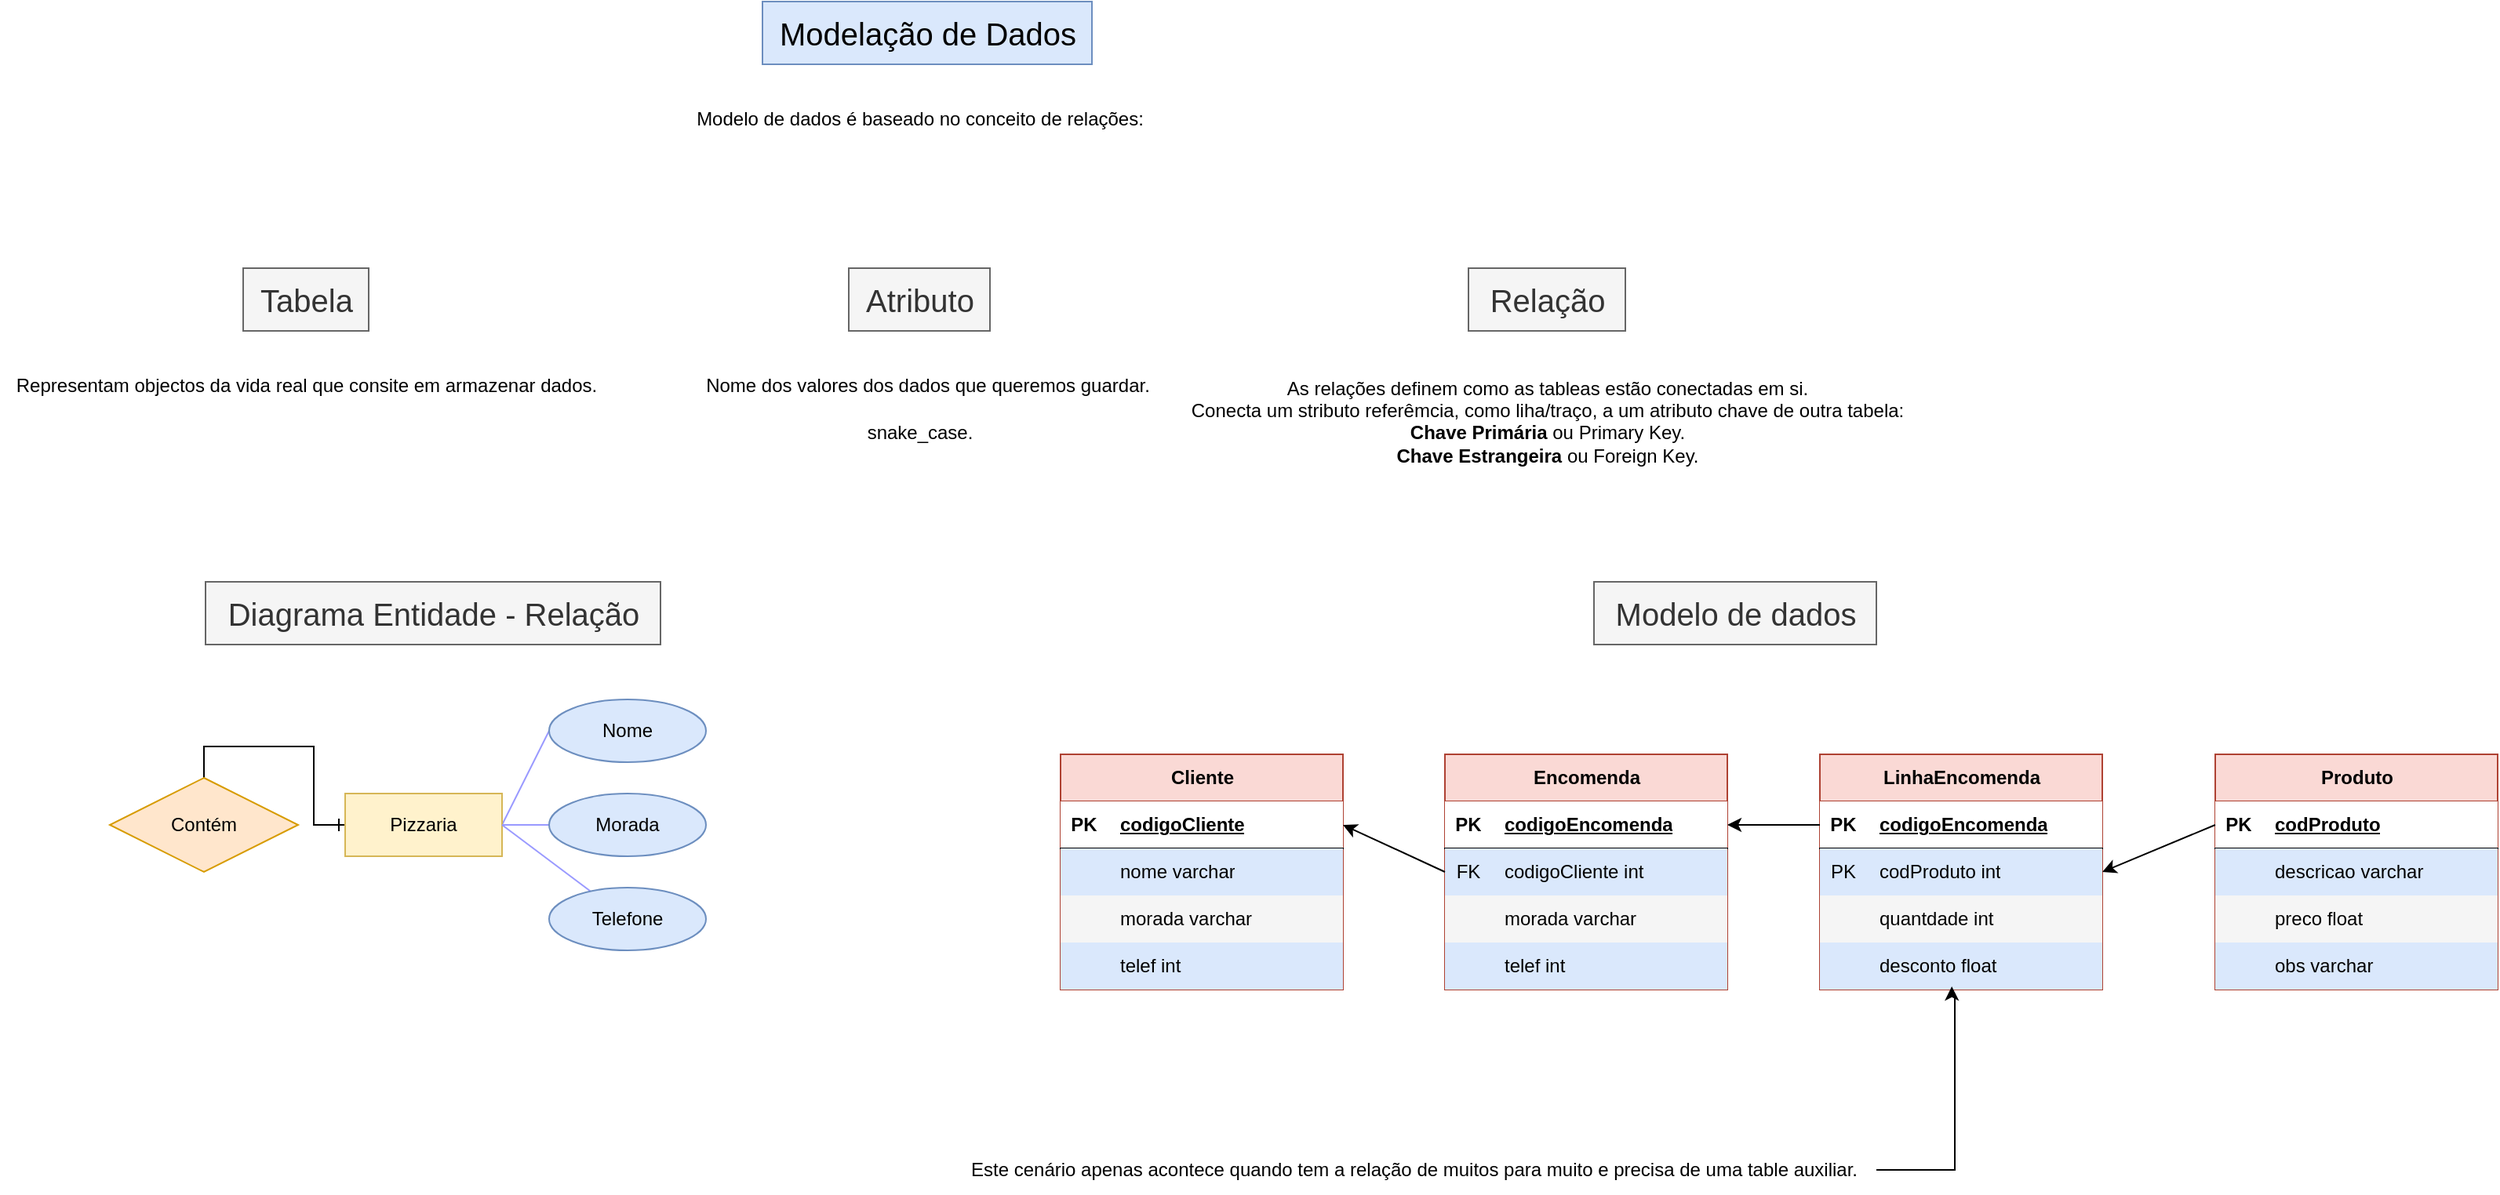 <mxfile version="24.7.10">
  <diagram name="Página-1" id="DbJAgH3h_GtladmtDJ87">
    <mxGraphModel dx="2261" dy="772" grid="1" gridSize="10" guides="1" tooltips="1" connect="1" arrows="1" fold="1" page="1" pageScale="1" pageWidth="827" pageHeight="1169" math="0" shadow="0">
      <root>
        <mxCell id="0" />
        <mxCell id="1" parent="0" />
        <mxCell id="FdVEEAWy1tMdx82FZ4Gj-1" value="&lt;span style=&quot;font-size: 20px;&quot;&gt;Modelação de Dados&lt;/span&gt;" style="text;html=1;align=center;verticalAlign=middle;resizable=0;points=[];autosize=1;rounded=0;glass=0;rotation=0;fillColor=#dae8fc;strokeColor=#6c8ebf;" vertex="1" parent="1">
          <mxGeometry x="450" y="30" width="210" height="40" as="geometry" />
        </mxCell>
        <mxCell id="FdVEEAWy1tMdx82FZ4Gj-2" value="Modelo de dados é baseado no conceito de relações:" style="text;html=1;align=center;verticalAlign=middle;resizable=0;points=[];autosize=1;" vertex="1" parent="1">
          <mxGeometry x="395" y="90" width="310" height="30" as="geometry" />
        </mxCell>
        <mxCell id="FdVEEAWy1tMdx82FZ4Gj-3" value="&lt;span style=&quot;font-size: 20px;&quot;&gt;Tabela&lt;/span&gt;" style="text;html=1;align=center;verticalAlign=middle;resizable=0;points=[];autosize=1;rounded=0;glass=0;rotation=0;fillColor=#f5f5f5;fontColor=#333333;strokeColor=#666666;" vertex="1" parent="1">
          <mxGeometry x="119" y="200" width="80" height="40" as="geometry" />
        </mxCell>
        <mxCell id="FdVEEAWy1tMdx82FZ4Gj-4" value="Representam objectos da vida real que consite em armazenar dados." style="text;html=1;align=center;verticalAlign=middle;resizable=0;points=[];autosize=1;" vertex="1" parent="1">
          <mxGeometry x="-36" y="260" width="390" height="30" as="geometry" />
        </mxCell>
        <mxCell id="FdVEEAWy1tMdx82FZ4Gj-5" value="snake_case." style="text;html=1;align=center;verticalAlign=middle;resizable=0;points=[];autosize=1;" vertex="1" parent="1">
          <mxGeometry x="505" y="290" width="90" height="30" as="geometry" />
        </mxCell>
        <mxCell id="FdVEEAWy1tMdx82FZ4Gj-6" value="&lt;span style=&quot;font-size: 20px;&quot;&gt;Atributo&lt;/span&gt;" style="text;html=1;align=center;verticalAlign=middle;resizable=0;points=[];autosize=1;rounded=0;glass=0;rotation=0;fillColor=#f5f5f5;fontColor=#333333;strokeColor=#666666;" vertex="1" parent="1">
          <mxGeometry x="505" y="200" width="90" height="40" as="geometry" />
        </mxCell>
        <mxCell id="FdVEEAWy1tMdx82FZ4Gj-7" value="Nome dos valores dos dados que queremos guardar." style="text;html=1;align=center;verticalAlign=middle;resizable=0;points=[];autosize=1;" vertex="1" parent="1">
          <mxGeometry x="400" y="260" width="310" height="30" as="geometry" />
        </mxCell>
        <mxCell id="FdVEEAWy1tMdx82FZ4Gj-8" value="&lt;span style=&quot;font-size: 20px;&quot;&gt;Diagrama Entidade - Relação&lt;/span&gt;" style="text;html=1;align=center;verticalAlign=middle;resizable=0;points=[];autosize=1;rounded=0;glass=0;rotation=0;fillColor=#f5f5f5;fontColor=#333333;strokeColor=#666666;" vertex="1" parent="1">
          <mxGeometry x="95" y="400" width="290" height="40" as="geometry" />
        </mxCell>
        <mxCell id="FdVEEAWy1tMdx82FZ4Gj-9" value="&lt;span style=&quot;font-size: 20px;&quot;&gt;Modelo de dados&lt;/span&gt;" style="text;html=1;align=center;verticalAlign=middle;resizable=0;points=[];autosize=1;rounded=0;glass=0;rotation=0;fillColor=#f5f5f5;fontColor=#333333;strokeColor=#666666;" vertex="1" parent="1">
          <mxGeometry x="980" y="400" width="180" height="40" as="geometry" />
        </mxCell>
        <mxCell id="FdVEEAWy1tMdx82FZ4Gj-10" style="rounded=0;orthogonalLoop=1;jettySize=auto;html=1;exitX=1;exitY=0.5;exitDx=0;exitDy=0;entryX=0;entryY=0.5;entryDx=0;entryDy=0;endArrow=none;endFill=0;strokeColor=#9999FF;" edge="1" parent="1" source="FdVEEAWy1tMdx82FZ4Gj-12" target="FdVEEAWy1tMdx82FZ4Gj-13">
          <mxGeometry relative="1" as="geometry" />
        </mxCell>
        <mxCell id="FdVEEAWy1tMdx82FZ4Gj-11" style="edgeStyle=orthogonalEdgeStyle;rounded=0;orthogonalLoop=1;jettySize=auto;html=1;entryX=0.5;entryY=0;entryDx=0;entryDy=0;endArrow=none;endFill=0;startArrow=ERone;startFill=0;" edge="1" parent="1" source="FdVEEAWy1tMdx82FZ4Gj-12" target="FdVEEAWy1tMdx82FZ4Gj-18">
          <mxGeometry relative="1" as="geometry" />
        </mxCell>
        <mxCell id="FdVEEAWy1tMdx82FZ4Gj-12" value="Pizzaria" style="whiteSpace=wrap;html=1;align=center;fillColor=#fff2cc;strokeColor=#d6b656;" vertex="1" parent="1">
          <mxGeometry x="184" y="535" width="100" height="40" as="geometry" />
        </mxCell>
        <mxCell id="FdVEEAWy1tMdx82FZ4Gj-13" value="Nome" style="ellipse;whiteSpace=wrap;html=1;align=center;fillColor=#dae8fc;strokeColor=#6c8ebf;" vertex="1" parent="1">
          <mxGeometry x="314" y="475" width="100" height="40" as="geometry" />
        </mxCell>
        <mxCell id="FdVEEAWy1tMdx82FZ4Gj-14" style="edgeStyle=orthogonalEdgeStyle;rounded=0;orthogonalLoop=1;jettySize=auto;html=1;exitX=0;exitY=0.5;exitDx=0;exitDy=0;entryX=1;entryY=0.5;entryDx=0;entryDy=0;endArrow=none;endFill=0;strokeColor=#9999FF;" edge="1" parent="1" source="FdVEEAWy1tMdx82FZ4Gj-15" target="FdVEEAWy1tMdx82FZ4Gj-12">
          <mxGeometry relative="1" as="geometry" />
        </mxCell>
        <mxCell id="FdVEEAWy1tMdx82FZ4Gj-15" value="Morada" style="ellipse;whiteSpace=wrap;html=1;align=center;fillColor=#dae8fc;strokeColor=#6c8ebf;" vertex="1" parent="1">
          <mxGeometry x="314" y="535" width="100" height="40" as="geometry" />
        </mxCell>
        <mxCell id="FdVEEAWy1tMdx82FZ4Gj-16" style="rounded=0;orthogonalLoop=1;jettySize=auto;html=1;entryX=1;entryY=0.5;entryDx=0;entryDy=0;endArrow=none;endFill=0;strokeColor=#9999FF;" edge="1" parent="1" source="FdVEEAWy1tMdx82FZ4Gj-17" target="FdVEEAWy1tMdx82FZ4Gj-12">
          <mxGeometry relative="1" as="geometry" />
        </mxCell>
        <mxCell id="FdVEEAWy1tMdx82FZ4Gj-17" value="Telefone" style="ellipse;whiteSpace=wrap;html=1;align=center;fillColor=#dae8fc;strokeColor=#6c8ebf;" vertex="1" parent="1">
          <mxGeometry x="314" y="595" width="100" height="40" as="geometry" />
        </mxCell>
        <mxCell id="FdVEEAWy1tMdx82FZ4Gj-18" value="Contém" style="shape=rhombus;perimeter=rhombusPerimeter;whiteSpace=wrap;html=1;align=center;fillColor=#ffe6cc;strokeColor=#d79b00;" vertex="1" parent="1">
          <mxGeometry x="34" y="525" width="120" height="60" as="geometry" />
        </mxCell>
        <mxCell id="FdVEEAWy1tMdx82FZ4Gj-32" value="As relações definem como as tableas estão conectadas em si.&lt;br&gt;Conecta um stributo referêmcia, como liha/traço, a um atributo chave de outra tabela:&lt;br&gt;&lt;b&gt;Chave Primária&lt;/b&gt; ou Primary Key.&lt;br&gt;&lt;b&gt;Chave Estrangeira&lt;/b&gt; ou Foreign Key.&lt;div&gt;&lt;br/&gt;&lt;/div&gt;" style="text;html=1;align=center;verticalAlign=middle;resizable=0;points=[];autosize=1;" vertex="1" parent="1">
          <mxGeometry x="710" y="260" width="480" height="90" as="geometry" />
        </mxCell>
        <mxCell id="FdVEEAWy1tMdx82FZ4Gj-33" value="&lt;span style=&quot;font-size: 20px;&quot;&gt;Relação&lt;/span&gt;" style="text;html=1;align=center;verticalAlign=middle;resizable=0;points=[];autosize=1;rounded=0;glass=0;rotation=0;fillColor=#f5f5f5;fontColor=#333333;strokeColor=#666666;" vertex="1" parent="1">
          <mxGeometry x="900" y="200" width="100" height="40" as="geometry" />
        </mxCell>
        <mxCell id="FdVEEAWy1tMdx82FZ4Gj-35" value="Cliente" style="shape=table;startSize=30;container=1;collapsible=1;childLayout=tableLayout;fixedRows=1;rowLines=0;fontStyle=1;align=center;resizeLast=1;html=1;fillColor=#fad9d5;strokeColor=#ae4132;" vertex="1" parent="1">
          <mxGeometry x="640" y="510" width="180" height="150" as="geometry" />
        </mxCell>
        <mxCell id="FdVEEAWy1tMdx82FZ4Gj-36" value="" style="shape=tableRow;horizontal=0;startSize=0;swimlaneHead=0;swimlaneBody=0;collapsible=0;dropTarget=0;points=[[0,0.5],[1,0.5]];portConstraint=eastwest;top=0;left=0;right=0;bottom=1;" vertex="1" parent="FdVEEAWy1tMdx82FZ4Gj-35">
          <mxGeometry y="30" width="180" height="30" as="geometry" />
        </mxCell>
        <mxCell id="FdVEEAWy1tMdx82FZ4Gj-37" value="PK" style="shape=partialRectangle;connectable=0;fillColor=none;top=0;left=0;bottom=0;right=0;fontStyle=1;overflow=hidden;whiteSpace=wrap;html=1;" vertex="1" parent="FdVEEAWy1tMdx82FZ4Gj-36">
          <mxGeometry width="30" height="30" as="geometry">
            <mxRectangle width="30" height="30" as="alternateBounds" />
          </mxGeometry>
        </mxCell>
        <mxCell id="FdVEEAWy1tMdx82FZ4Gj-38" value="codigoCliente" style="shape=partialRectangle;connectable=0;fillColor=none;top=0;left=0;bottom=0;right=0;align=left;spacingLeft=6;fontStyle=5;overflow=hidden;whiteSpace=wrap;html=1;" vertex="1" parent="FdVEEAWy1tMdx82FZ4Gj-36">
          <mxGeometry x="30" width="150" height="30" as="geometry">
            <mxRectangle width="150" height="30" as="alternateBounds" />
          </mxGeometry>
        </mxCell>
        <mxCell id="FdVEEAWy1tMdx82FZ4Gj-39" value="" style="shape=tableRow;horizontal=0;startSize=0;swimlaneHead=0;swimlaneBody=0;fillColor=#dae8fc;collapsible=0;dropTarget=0;points=[[0,0.5],[1,0.5]];portConstraint=eastwest;top=0;left=0;right=0;bottom=0;strokeColor=#6c8ebf;" vertex="1" parent="FdVEEAWy1tMdx82FZ4Gj-35">
          <mxGeometry y="60" width="180" height="30" as="geometry" />
        </mxCell>
        <mxCell id="FdVEEAWy1tMdx82FZ4Gj-40" value="" style="shape=partialRectangle;connectable=0;fillColor=none;top=0;left=0;bottom=0;right=0;editable=1;overflow=hidden;whiteSpace=wrap;html=1;" vertex="1" parent="FdVEEAWy1tMdx82FZ4Gj-39">
          <mxGeometry width="30" height="30" as="geometry">
            <mxRectangle width="30" height="30" as="alternateBounds" />
          </mxGeometry>
        </mxCell>
        <mxCell id="FdVEEAWy1tMdx82FZ4Gj-41" value="nome varchar" style="shape=partialRectangle;connectable=0;fillColor=none;top=0;left=0;bottom=0;right=0;align=left;spacingLeft=6;overflow=hidden;whiteSpace=wrap;html=1;" vertex="1" parent="FdVEEAWy1tMdx82FZ4Gj-39">
          <mxGeometry x="30" width="150" height="30" as="geometry">
            <mxRectangle width="150" height="30" as="alternateBounds" />
          </mxGeometry>
        </mxCell>
        <mxCell id="FdVEEAWy1tMdx82FZ4Gj-42" value="" style="shape=tableRow;horizontal=0;startSize=0;swimlaneHead=0;swimlaneBody=0;fillColor=#f5f5f5;collapsible=0;dropTarget=0;points=[[0,0.5],[1,0.5]];portConstraint=eastwest;top=0;left=0;right=0;bottom=0;strokeColor=#666666;fontColor=#333333;" vertex="1" parent="FdVEEAWy1tMdx82FZ4Gj-35">
          <mxGeometry y="90" width="180" height="30" as="geometry" />
        </mxCell>
        <mxCell id="FdVEEAWy1tMdx82FZ4Gj-43" value="" style="shape=partialRectangle;connectable=0;fillColor=none;top=0;left=0;bottom=0;right=0;editable=1;overflow=hidden;whiteSpace=wrap;html=1;" vertex="1" parent="FdVEEAWy1tMdx82FZ4Gj-42">
          <mxGeometry width="30" height="30" as="geometry">
            <mxRectangle width="30" height="30" as="alternateBounds" />
          </mxGeometry>
        </mxCell>
        <mxCell id="FdVEEAWy1tMdx82FZ4Gj-44" value="morada varchar" style="shape=partialRectangle;connectable=0;fillColor=none;top=0;left=0;bottom=0;right=0;align=left;spacingLeft=6;overflow=hidden;whiteSpace=wrap;html=1;" vertex="1" parent="FdVEEAWy1tMdx82FZ4Gj-42">
          <mxGeometry x="30" width="150" height="30" as="geometry">
            <mxRectangle width="150" height="30" as="alternateBounds" />
          </mxGeometry>
        </mxCell>
        <mxCell id="FdVEEAWy1tMdx82FZ4Gj-45" value="" style="shape=tableRow;horizontal=0;startSize=0;swimlaneHead=0;swimlaneBody=0;fillColor=#dae8fc;collapsible=0;dropTarget=0;points=[[0,0.5],[1,0.5]];portConstraint=eastwest;top=0;left=0;right=0;bottom=0;strokeColor=#6c8ebf;" vertex="1" parent="FdVEEAWy1tMdx82FZ4Gj-35">
          <mxGeometry y="120" width="180" height="30" as="geometry" />
        </mxCell>
        <mxCell id="FdVEEAWy1tMdx82FZ4Gj-46" value="" style="shape=partialRectangle;connectable=0;fillColor=none;top=0;left=0;bottom=0;right=0;editable=1;overflow=hidden;whiteSpace=wrap;html=1;" vertex="1" parent="FdVEEAWy1tMdx82FZ4Gj-45">
          <mxGeometry width="30" height="30" as="geometry">
            <mxRectangle width="30" height="30" as="alternateBounds" />
          </mxGeometry>
        </mxCell>
        <mxCell id="FdVEEAWy1tMdx82FZ4Gj-47" value="telef int" style="shape=partialRectangle;connectable=0;fillColor=none;top=0;left=0;bottom=0;right=0;align=left;spacingLeft=6;overflow=hidden;whiteSpace=wrap;html=1;" vertex="1" parent="FdVEEAWy1tMdx82FZ4Gj-45">
          <mxGeometry x="30" width="150" height="30" as="geometry">
            <mxRectangle width="150" height="30" as="alternateBounds" />
          </mxGeometry>
        </mxCell>
        <mxCell id="FdVEEAWy1tMdx82FZ4Gj-48" value="Encomenda" style="shape=table;startSize=30;container=1;collapsible=1;childLayout=tableLayout;fixedRows=1;rowLines=0;fontStyle=1;align=center;resizeLast=1;html=1;fillColor=#fad9d5;strokeColor=#ae4132;" vertex="1" parent="1">
          <mxGeometry x="885" y="510" width="180" height="150" as="geometry" />
        </mxCell>
        <mxCell id="FdVEEAWy1tMdx82FZ4Gj-49" value="" style="shape=tableRow;horizontal=0;startSize=0;swimlaneHead=0;swimlaneBody=0;collapsible=0;dropTarget=0;points=[[0,0.5],[1,0.5]];portConstraint=eastwest;top=0;left=0;right=0;bottom=1;" vertex="1" parent="FdVEEAWy1tMdx82FZ4Gj-48">
          <mxGeometry y="30" width="180" height="30" as="geometry" />
        </mxCell>
        <mxCell id="FdVEEAWy1tMdx82FZ4Gj-50" value="PK" style="shape=partialRectangle;connectable=0;fillColor=none;top=0;left=0;bottom=0;right=0;fontStyle=1;overflow=hidden;whiteSpace=wrap;html=1;" vertex="1" parent="FdVEEAWy1tMdx82FZ4Gj-49">
          <mxGeometry width="30" height="30" as="geometry">
            <mxRectangle width="30" height="30" as="alternateBounds" />
          </mxGeometry>
        </mxCell>
        <mxCell id="FdVEEAWy1tMdx82FZ4Gj-51" value="codigoEncomenda" style="shape=partialRectangle;connectable=0;fillColor=none;top=0;left=0;bottom=0;right=0;align=left;spacingLeft=6;fontStyle=5;overflow=hidden;whiteSpace=wrap;html=1;" vertex="1" parent="FdVEEAWy1tMdx82FZ4Gj-49">
          <mxGeometry x="30" width="150" height="30" as="geometry">
            <mxRectangle width="150" height="30" as="alternateBounds" />
          </mxGeometry>
        </mxCell>
        <mxCell id="FdVEEAWy1tMdx82FZ4Gj-52" value="" style="shape=tableRow;horizontal=0;startSize=0;swimlaneHead=0;swimlaneBody=0;fillColor=#dae8fc;collapsible=0;dropTarget=0;points=[[0,0.5],[1,0.5]];portConstraint=eastwest;top=0;left=0;right=0;bottom=0;strokeColor=#6c8ebf;" vertex="1" parent="FdVEEAWy1tMdx82FZ4Gj-48">
          <mxGeometry y="60" width="180" height="30" as="geometry" />
        </mxCell>
        <mxCell id="FdVEEAWy1tMdx82FZ4Gj-53" value="FK" style="shape=partialRectangle;connectable=0;fillColor=none;top=0;left=0;bottom=0;right=0;editable=1;overflow=hidden;whiteSpace=wrap;html=1;" vertex="1" parent="FdVEEAWy1tMdx82FZ4Gj-52">
          <mxGeometry width="30" height="30" as="geometry">
            <mxRectangle width="30" height="30" as="alternateBounds" />
          </mxGeometry>
        </mxCell>
        <mxCell id="FdVEEAWy1tMdx82FZ4Gj-54" value="codigoCliente int" style="shape=partialRectangle;connectable=0;fillColor=none;top=0;left=0;bottom=0;right=0;align=left;spacingLeft=6;overflow=hidden;whiteSpace=wrap;html=1;" vertex="1" parent="FdVEEAWy1tMdx82FZ4Gj-52">
          <mxGeometry x="30" width="150" height="30" as="geometry">
            <mxRectangle width="150" height="30" as="alternateBounds" />
          </mxGeometry>
        </mxCell>
        <mxCell id="FdVEEAWy1tMdx82FZ4Gj-55" value="" style="shape=tableRow;horizontal=0;startSize=0;swimlaneHead=0;swimlaneBody=0;fillColor=#f5f5f5;collapsible=0;dropTarget=0;points=[[0,0.5],[1,0.5]];portConstraint=eastwest;top=0;left=0;right=0;bottom=0;strokeColor=#666666;fontColor=#333333;" vertex="1" parent="FdVEEAWy1tMdx82FZ4Gj-48">
          <mxGeometry y="90" width="180" height="30" as="geometry" />
        </mxCell>
        <mxCell id="FdVEEAWy1tMdx82FZ4Gj-56" value="" style="shape=partialRectangle;connectable=0;fillColor=none;top=0;left=0;bottom=0;right=0;editable=1;overflow=hidden;whiteSpace=wrap;html=1;" vertex="1" parent="FdVEEAWy1tMdx82FZ4Gj-55">
          <mxGeometry width="30" height="30" as="geometry">
            <mxRectangle width="30" height="30" as="alternateBounds" />
          </mxGeometry>
        </mxCell>
        <mxCell id="FdVEEAWy1tMdx82FZ4Gj-57" value="morada varchar" style="shape=partialRectangle;connectable=0;fillColor=none;top=0;left=0;bottom=0;right=0;align=left;spacingLeft=6;overflow=hidden;whiteSpace=wrap;html=1;" vertex="1" parent="FdVEEAWy1tMdx82FZ4Gj-55">
          <mxGeometry x="30" width="150" height="30" as="geometry">
            <mxRectangle width="150" height="30" as="alternateBounds" />
          </mxGeometry>
        </mxCell>
        <mxCell id="FdVEEAWy1tMdx82FZ4Gj-58" value="" style="shape=tableRow;horizontal=0;startSize=0;swimlaneHead=0;swimlaneBody=0;fillColor=#dae8fc;collapsible=0;dropTarget=0;points=[[0,0.5],[1,0.5]];portConstraint=eastwest;top=0;left=0;right=0;bottom=0;strokeColor=#6c8ebf;" vertex="1" parent="FdVEEAWy1tMdx82FZ4Gj-48">
          <mxGeometry y="120" width="180" height="30" as="geometry" />
        </mxCell>
        <mxCell id="FdVEEAWy1tMdx82FZ4Gj-59" value="" style="shape=partialRectangle;connectable=0;fillColor=none;top=0;left=0;bottom=0;right=0;editable=1;overflow=hidden;whiteSpace=wrap;html=1;" vertex="1" parent="FdVEEAWy1tMdx82FZ4Gj-58">
          <mxGeometry width="30" height="30" as="geometry">
            <mxRectangle width="30" height="30" as="alternateBounds" />
          </mxGeometry>
        </mxCell>
        <mxCell id="FdVEEAWy1tMdx82FZ4Gj-60" value="telef int" style="shape=partialRectangle;connectable=0;fillColor=none;top=0;left=0;bottom=0;right=0;align=left;spacingLeft=6;overflow=hidden;whiteSpace=wrap;html=1;" vertex="1" parent="FdVEEAWy1tMdx82FZ4Gj-58">
          <mxGeometry x="30" width="150" height="30" as="geometry">
            <mxRectangle width="150" height="30" as="alternateBounds" />
          </mxGeometry>
        </mxCell>
        <mxCell id="FdVEEAWy1tMdx82FZ4Gj-61" value="LinhaEncomenda" style="shape=table;startSize=30;container=1;collapsible=1;childLayout=tableLayout;fixedRows=1;rowLines=0;fontStyle=1;align=center;resizeLast=1;html=1;fillColor=#fad9d5;strokeColor=#ae4132;" vertex="1" parent="1">
          <mxGeometry x="1124" y="510" width="180" height="150" as="geometry" />
        </mxCell>
        <mxCell id="FdVEEAWy1tMdx82FZ4Gj-62" value="" style="shape=tableRow;horizontal=0;startSize=0;swimlaneHead=0;swimlaneBody=0;collapsible=0;dropTarget=0;points=[[0,0.5],[1,0.5]];portConstraint=eastwest;top=0;left=0;right=0;bottom=1;" vertex="1" parent="FdVEEAWy1tMdx82FZ4Gj-61">
          <mxGeometry y="30" width="180" height="30" as="geometry" />
        </mxCell>
        <mxCell id="FdVEEAWy1tMdx82FZ4Gj-63" value="PK" style="shape=partialRectangle;connectable=0;fillColor=none;top=0;left=0;bottom=0;right=0;fontStyle=1;overflow=hidden;whiteSpace=wrap;html=1;" vertex="1" parent="FdVEEAWy1tMdx82FZ4Gj-62">
          <mxGeometry width="30" height="30" as="geometry">
            <mxRectangle width="30" height="30" as="alternateBounds" />
          </mxGeometry>
        </mxCell>
        <mxCell id="FdVEEAWy1tMdx82FZ4Gj-64" value="codigoEncomenda" style="shape=partialRectangle;connectable=0;fillColor=none;top=0;left=0;bottom=0;right=0;align=left;spacingLeft=6;fontStyle=5;overflow=hidden;whiteSpace=wrap;html=1;" vertex="1" parent="FdVEEAWy1tMdx82FZ4Gj-62">
          <mxGeometry x="30" width="150" height="30" as="geometry">
            <mxRectangle width="150" height="30" as="alternateBounds" />
          </mxGeometry>
        </mxCell>
        <mxCell id="FdVEEAWy1tMdx82FZ4Gj-65" value="" style="shape=tableRow;horizontal=0;startSize=0;swimlaneHead=0;swimlaneBody=0;fillColor=#dae8fc;collapsible=0;dropTarget=0;points=[[0,0.5],[1,0.5]];portConstraint=eastwest;top=0;left=0;right=0;bottom=0;strokeColor=#6c8ebf;" vertex="1" parent="FdVEEAWy1tMdx82FZ4Gj-61">
          <mxGeometry y="60" width="180" height="30" as="geometry" />
        </mxCell>
        <mxCell id="FdVEEAWy1tMdx82FZ4Gj-66" value="PK" style="shape=partialRectangle;connectable=0;fillColor=none;top=0;left=0;bottom=0;right=0;editable=1;overflow=hidden;whiteSpace=wrap;html=1;" vertex="1" parent="FdVEEAWy1tMdx82FZ4Gj-65">
          <mxGeometry width="30" height="30" as="geometry">
            <mxRectangle width="30" height="30" as="alternateBounds" />
          </mxGeometry>
        </mxCell>
        <mxCell id="FdVEEAWy1tMdx82FZ4Gj-67" value="codProduto int" style="shape=partialRectangle;connectable=0;fillColor=none;top=0;left=0;bottom=0;right=0;align=left;spacingLeft=6;overflow=hidden;whiteSpace=wrap;html=1;" vertex="1" parent="FdVEEAWy1tMdx82FZ4Gj-65">
          <mxGeometry x="30" width="150" height="30" as="geometry">
            <mxRectangle width="150" height="30" as="alternateBounds" />
          </mxGeometry>
        </mxCell>
        <mxCell id="FdVEEAWy1tMdx82FZ4Gj-68" value="" style="shape=tableRow;horizontal=0;startSize=0;swimlaneHead=0;swimlaneBody=0;fillColor=#f5f5f5;collapsible=0;dropTarget=0;points=[[0,0.5],[1,0.5]];portConstraint=eastwest;top=0;left=0;right=0;bottom=0;strokeColor=#666666;fontColor=#333333;" vertex="1" parent="FdVEEAWy1tMdx82FZ4Gj-61">
          <mxGeometry y="90" width="180" height="30" as="geometry" />
        </mxCell>
        <mxCell id="FdVEEAWy1tMdx82FZ4Gj-69" value="" style="shape=partialRectangle;connectable=0;fillColor=none;top=0;left=0;bottom=0;right=0;editable=1;overflow=hidden;whiteSpace=wrap;html=1;" vertex="1" parent="FdVEEAWy1tMdx82FZ4Gj-68">
          <mxGeometry width="30" height="30" as="geometry">
            <mxRectangle width="30" height="30" as="alternateBounds" />
          </mxGeometry>
        </mxCell>
        <mxCell id="FdVEEAWy1tMdx82FZ4Gj-70" value="quantdade int" style="shape=partialRectangle;connectable=0;fillColor=none;top=0;left=0;bottom=0;right=0;align=left;spacingLeft=6;overflow=hidden;whiteSpace=wrap;html=1;" vertex="1" parent="FdVEEAWy1tMdx82FZ4Gj-68">
          <mxGeometry x="30" width="150" height="30" as="geometry">
            <mxRectangle width="150" height="30" as="alternateBounds" />
          </mxGeometry>
        </mxCell>
        <mxCell id="FdVEEAWy1tMdx82FZ4Gj-71" value="" style="shape=tableRow;horizontal=0;startSize=0;swimlaneHead=0;swimlaneBody=0;fillColor=#dae8fc;collapsible=0;dropTarget=0;points=[[0,0.5],[1,0.5]];portConstraint=eastwest;top=0;left=0;right=0;bottom=0;strokeColor=#6c8ebf;" vertex="1" parent="FdVEEAWy1tMdx82FZ4Gj-61">
          <mxGeometry y="120" width="180" height="30" as="geometry" />
        </mxCell>
        <mxCell id="FdVEEAWy1tMdx82FZ4Gj-72" value="" style="shape=partialRectangle;connectable=0;fillColor=none;top=0;left=0;bottom=0;right=0;editable=1;overflow=hidden;whiteSpace=wrap;html=1;" vertex="1" parent="FdVEEAWy1tMdx82FZ4Gj-71">
          <mxGeometry width="30" height="30" as="geometry">
            <mxRectangle width="30" height="30" as="alternateBounds" />
          </mxGeometry>
        </mxCell>
        <mxCell id="FdVEEAWy1tMdx82FZ4Gj-73" value="desconto float" style="shape=partialRectangle;connectable=0;fillColor=none;top=0;left=0;bottom=0;right=0;align=left;spacingLeft=6;overflow=hidden;whiteSpace=wrap;html=1;" vertex="1" parent="FdVEEAWy1tMdx82FZ4Gj-71">
          <mxGeometry x="30" width="150" height="30" as="geometry">
            <mxRectangle width="150" height="30" as="alternateBounds" />
          </mxGeometry>
        </mxCell>
        <mxCell id="FdVEEAWy1tMdx82FZ4Gj-74" value="Produto" style="shape=table;startSize=30;container=1;collapsible=1;childLayout=tableLayout;fixedRows=1;rowLines=0;fontStyle=1;align=center;resizeLast=1;html=1;fillColor=#fad9d5;strokeColor=#ae4132;" vertex="1" parent="1">
          <mxGeometry x="1376" y="510" width="180" height="150" as="geometry" />
        </mxCell>
        <mxCell id="FdVEEAWy1tMdx82FZ4Gj-75" value="" style="shape=tableRow;horizontal=0;startSize=0;swimlaneHead=0;swimlaneBody=0;collapsible=0;dropTarget=0;points=[[0,0.5],[1,0.5]];portConstraint=eastwest;top=0;left=0;right=0;bottom=1;" vertex="1" parent="FdVEEAWy1tMdx82FZ4Gj-74">
          <mxGeometry y="30" width="180" height="30" as="geometry" />
        </mxCell>
        <mxCell id="FdVEEAWy1tMdx82FZ4Gj-76" value="PK" style="shape=partialRectangle;connectable=0;fillColor=none;top=0;left=0;bottom=0;right=0;fontStyle=1;overflow=hidden;whiteSpace=wrap;html=1;" vertex="1" parent="FdVEEAWy1tMdx82FZ4Gj-75">
          <mxGeometry width="30" height="30" as="geometry">
            <mxRectangle width="30" height="30" as="alternateBounds" />
          </mxGeometry>
        </mxCell>
        <mxCell id="FdVEEAWy1tMdx82FZ4Gj-77" value="codProduto" style="shape=partialRectangle;connectable=0;fillColor=none;top=0;left=0;bottom=0;right=0;align=left;spacingLeft=6;fontStyle=5;overflow=hidden;whiteSpace=wrap;html=1;" vertex="1" parent="FdVEEAWy1tMdx82FZ4Gj-75">
          <mxGeometry x="30" width="150" height="30" as="geometry">
            <mxRectangle width="150" height="30" as="alternateBounds" />
          </mxGeometry>
        </mxCell>
        <mxCell id="FdVEEAWy1tMdx82FZ4Gj-78" value="" style="shape=tableRow;horizontal=0;startSize=0;swimlaneHead=0;swimlaneBody=0;fillColor=#dae8fc;collapsible=0;dropTarget=0;points=[[0,0.5],[1,0.5]];portConstraint=eastwest;top=0;left=0;right=0;bottom=0;strokeColor=#6c8ebf;" vertex="1" parent="FdVEEAWy1tMdx82FZ4Gj-74">
          <mxGeometry y="60" width="180" height="30" as="geometry" />
        </mxCell>
        <mxCell id="FdVEEAWy1tMdx82FZ4Gj-79" value="" style="shape=partialRectangle;connectable=0;fillColor=none;top=0;left=0;bottom=0;right=0;editable=1;overflow=hidden;whiteSpace=wrap;html=1;" vertex="1" parent="FdVEEAWy1tMdx82FZ4Gj-78">
          <mxGeometry width="30" height="30" as="geometry">
            <mxRectangle width="30" height="30" as="alternateBounds" />
          </mxGeometry>
        </mxCell>
        <mxCell id="FdVEEAWy1tMdx82FZ4Gj-80" value="descricao varchar" style="shape=partialRectangle;connectable=0;fillColor=none;top=0;left=0;bottom=0;right=0;align=left;spacingLeft=6;overflow=hidden;whiteSpace=wrap;html=1;" vertex="1" parent="FdVEEAWy1tMdx82FZ4Gj-78">
          <mxGeometry x="30" width="150" height="30" as="geometry">
            <mxRectangle width="150" height="30" as="alternateBounds" />
          </mxGeometry>
        </mxCell>
        <mxCell id="FdVEEAWy1tMdx82FZ4Gj-81" value="" style="shape=tableRow;horizontal=0;startSize=0;swimlaneHead=0;swimlaneBody=0;fillColor=#f5f5f5;collapsible=0;dropTarget=0;points=[[0,0.5],[1,0.5]];portConstraint=eastwest;top=0;left=0;right=0;bottom=0;strokeColor=#666666;fontColor=#333333;" vertex="1" parent="FdVEEAWy1tMdx82FZ4Gj-74">
          <mxGeometry y="90" width="180" height="30" as="geometry" />
        </mxCell>
        <mxCell id="FdVEEAWy1tMdx82FZ4Gj-82" value="" style="shape=partialRectangle;connectable=0;fillColor=none;top=0;left=0;bottom=0;right=0;editable=1;overflow=hidden;whiteSpace=wrap;html=1;" vertex="1" parent="FdVEEAWy1tMdx82FZ4Gj-81">
          <mxGeometry width="30" height="30" as="geometry">
            <mxRectangle width="30" height="30" as="alternateBounds" />
          </mxGeometry>
        </mxCell>
        <mxCell id="FdVEEAWy1tMdx82FZ4Gj-83" value="preco float" style="shape=partialRectangle;connectable=0;fillColor=none;top=0;left=0;bottom=0;right=0;align=left;spacingLeft=6;overflow=hidden;whiteSpace=wrap;html=1;" vertex="1" parent="FdVEEAWy1tMdx82FZ4Gj-81">
          <mxGeometry x="30" width="150" height="30" as="geometry">
            <mxRectangle width="150" height="30" as="alternateBounds" />
          </mxGeometry>
        </mxCell>
        <mxCell id="FdVEEAWy1tMdx82FZ4Gj-84" value="" style="shape=tableRow;horizontal=0;startSize=0;swimlaneHead=0;swimlaneBody=0;fillColor=#dae8fc;collapsible=0;dropTarget=0;points=[[0,0.5],[1,0.5]];portConstraint=eastwest;top=0;left=0;right=0;bottom=0;strokeColor=#6c8ebf;" vertex="1" parent="FdVEEAWy1tMdx82FZ4Gj-74">
          <mxGeometry y="120" width="180" height="30" as="geometry" />
        </mxCell>
        <mxCell id="FdVEEAWy1tMdx82FZ4Gj-85" value="" style="shape=partialRectangle;connectable=0;fillColor=none;top=0;left=0;bottom=0;right=0;editable=1;overflow=hidden;whiteSpace=wrap;html=1;" vertex="1" parent="FdVEEAWy1tMdx82FZ4Gj-84">
          <mxGeometry width="30" height="30" as="geometry">
            <mxRectangle width="30" height="30" as="alternateBounds" />
          </mxGeometry>
        </mxCell>
        <mxCell id="FdVEEAWy1tMdx82FZ4Gj-86" value="obs varchar" style="shape=partialRectangle;connectable=0;fillColor=none;top=0;left=0;bottom=0;right=0;align=left;spacingLeft=6;overflow=hidden;whiteSpace=wrap;html=1;" vertex="1" parent="FdVEEAWy1tMdx82FZ4Gj-84">
          <mxGeometry x="30" width="150" height="30" as="geometry">
            <mxRectangle width="150" height="30" as="alternateBounds" />
          </mxGeometry>
        </mxCell>
        <mxCell id="FdVEEAWy1tMdx82FZ4Gj-88" style="rounded=0;orthogonalLoop=1;jettySize=auto;html=1;exitX=0;exitY=0.5;exitDx=0;exitDy=0;entryX=1;entryY=0.5;entryDx=0;entryDy=0;" edge="1" parent="1" source="FdVEEAWy1tMdx82FZ4Gj-52" target="FdVEEAWy1tMdx82FZ4Gj-36">
          <mxGeometry relative="1" as="geometry" />
        </mxCell>
        <mxCell id="FdVEEAWy1tMdx82FZ4Gj-89" style="rounded=0;orthogonalLoop=1;jettySize=auto;html=1;exitX=0;exitY=0.5;exitDx=0;exitDy=0;entryX=1;entryY=0.5;entryDx=0;entryDy=0;" edge="1" parent="1" source="FdVEEAWy1tMdx82FZ4Gj-62" target="FdVEEAWy1tMdx82FZ4Gj-49">
          <mxGeometry relative="1" as="geometry" />
        </mxCell>
        <mxCell id="FdVEEAWy1tMdx82FZ4Gj-90" style="rounded=0;orthogonalLoop=1;jettySize=auto;html=1;exitX=0;exitY=0.5;exitDx=0;exitDy=0;entryX=1;entryY=0.5;entryDx=0;entryDy=0;" edge="1" parent="1" source="FdVEEAWy1tMdx82FZ4Gj-75" target="FdVEEAWy1tMdx82FZ4Gj-65">
          <mxGeometry relative="1" as="geometry" />
        </mxCell>
        <mxCell id="FdVEEAWy1tMdx82FZ4Gj-91" value="&lt;div&gt;Este cenário apenas acontece quando tem a relação de muitos para muito e precisa de uma table auxiliar.&lt;/div&gt;" style="text;html=1;align=center;verticalAlign=middle;resizable=0;points=[];autosize=1;" vertex="1" parent="1">
          <mxGeometry x="570" y="760" width="590" height="30" as="geometry" />
        </mxCell>
        <mxCell id="FdVEEAWy1tMdx82FZ4Gj-92" style="edgeStyle=orthogonalEdgeStyle;rounded=0;orthogonalLoop=1;jettySize=auto;html=1;entryX=0.467;entryY=0.933;entryDx=0;entryDy=0;entryPerimeter=0;" edge="1" parent="1" source="FdVEEAWy1tMdx82FZ4Gj-91" target="FdVEEAWy1tMdx82FZ4Gj-71">
          <mxGeometry relative="1" as="geometry">
            <Array as="points">
              <mxPoint x="1210" y="775" />
              <mxPoint x="1210" y="663" />
              <mxPoint x="1208" y="663" />
            </Array>
          </mxGeometry>
        </mxCell>
      </root>
    </mxGraphModel>
  </diagram>
</mxfile>
